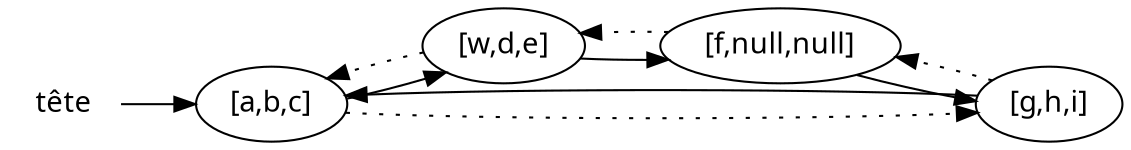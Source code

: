 digraph liste {
    rankdir="LR";
    node [fontname="Courrier"];
    tete [label="tête" shape=plaintext]
    0 [label="[a,b,c]"];
    1 [label="[w,d,e]"];
    11 [label="[f,null,null]"];
    2 [label="[g,h,i]"];

    tete -> 0;

    0 -> 1;
    0 -> 2 [style="dotted"];
    1 -> 0 [style="dotted"];
    1 -> 11;
    11 -> 2;
    11 -> 1 [style="dotted"];
    2 -> 11 [style="dotted"];
    2 -> 0;

}
